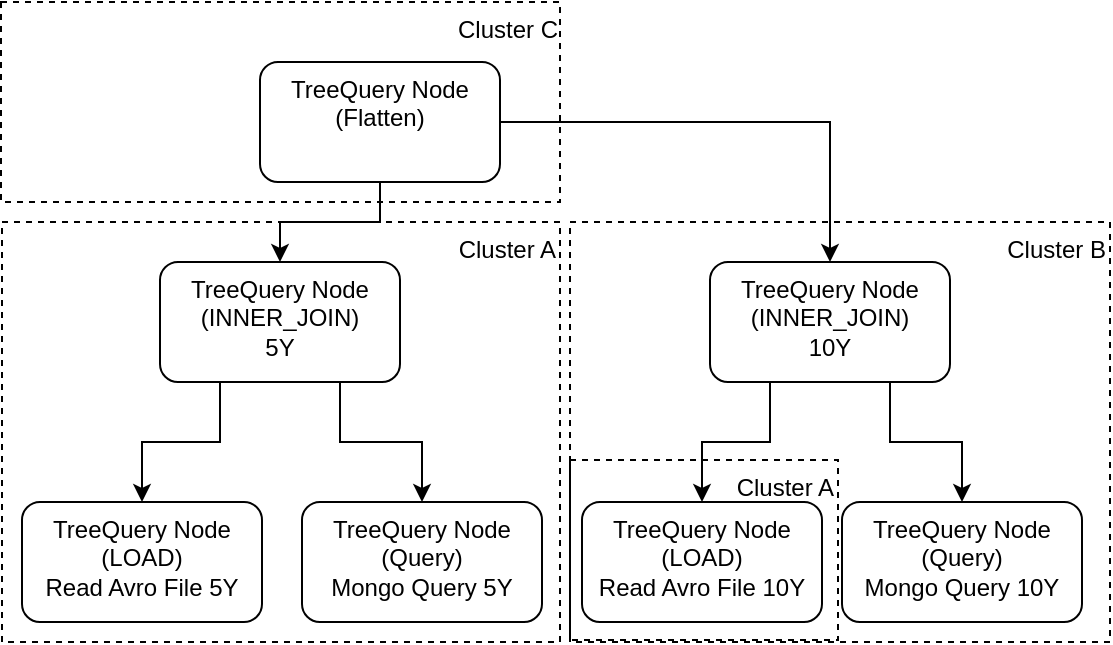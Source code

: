 <mxfile version="12.7.4" type="device"><diagram id="nB_W8n0aA75IsPRDnLlk" name="Page-1"><mxGraphModel dx="677" dy="375" grid="1" gridSize="10" guides="1" tooltips="1" connect="1" arrows="1" fold="1" page="1" pageScale="1" pageWidth="850" pageHeight="1100" math="0" shadow="0"><root><mxCell id="0"/><mxCell id="1" parent="0"/><mxCell id="jiRbldAYGESy-HFnpfH8-17" value="Cluster B" style="rounded=0;whiteSpace=wrap;html=1;fillColor=none;dashed=1;verticalAlign=top;align=right;" vertex="1" parent="1"><mxGeometry x="305" y="170" width="270" height="210" as="geometry"/></mxCell><mxCell id="jiRbldAYGESy-HFnpfH8-18" value="Cluster A" style="rounded=0;whiteSpace=wrap;html=1;fillColor=none;dashed=1;verticalAlign=top;align=right;" vertex="1" parent="1"><mxGeometry x="21" y="170" width="279" height="210" as="geometry"/></mxCell><mxCell id="jiRbldAYGESy-HFnpfH8-5" style="edgeStyle=orthogonalEdgeStyle;rounded=0;orthogonalLoop=1;jettySize=auto;html=1;entryX=0.5;entryY=0;entryDx=0;entryDy=0;" edge="1" parent="1" source="jiRbldAYGESy-HFnpfH8-1" target="jiRbldAYGESy-HFnpfH8-2"><mxGeometry relative="1" as="geometry"/></mxCell><mxCell id="jiRbldAYGESy-HFnpfH8-6" style="edgeStyle=orthogonalEdgeStyle;rounded=0;orthogonalLoop=1;jettySize=auto;html=1;exitX=1;exitY=0.5;exitDx=0;exitDy=0;entryX=0.5;entryY=0;entryDx=0;entryDy=0;" edge="1" parent="1" source="jiRbldAYGESy-HFnpfH8-1" target="jiRbldAYGESy-HFnpfH8-3"><mxGeometry relative="1" as="geometry"/></mxCell><mxCell id="jiRbldAYGESy-HFnpfH8-1" value="TreeQuery Node&lt;br&gt;(Flatten)" style="rounded=1;whiteSpace=wrap;html=1;verticalAlign=top;" vertex="1" parent="1"><mxGeometry x="150" y="90" width="120" height="60" as="geometry"/></mxCell><mxCell id="jiRbldAYGESy-HFnpfH8-8" value="" style="edgeStyle=orthogonalEdgeStyle;rounded=0;orthogonalLoop=1;jettySize=auto;html=1;exitX=0.25;exitY=1;exitDx=0;exitDy=0;" edge="1" parent="1" source="jiRbldAYGESy-HFnpfH8-2" target="jiRbldAYGESy-HFnpfH8-7"><mxGeometry relative="1" as="geometry"/></mxCell><mxCell id="jiRbldAYGESy-HFnpfH8-12" style="edgeStyle=orthogonalEdgeStyle;rounded=0;orthogonalLoop=1;jettySize=auto;html=1;entryX=0.5;entryY=0;entryDx=0;entryDy=0;exitX=0.75;exitY=1;exitDx=0;exitDy=0;" edge="1" parent="1" source="jiRbldAYGESy-HFnpfH8-2" target="jiRbldAYGESy-HFnpfH8-11"><mxGeometry relative="1" as="geometry"/></mxCell><mxCell id="jiRbldAYGESy-HFnpfH8-2" value="TreeQuery Node&lt;br&gt;(INNER_JOIN)&lt;br&gt;5Y" style="rounded=1;whiteSpace=wrap;html=1;verticalAlign=top;" vertex="1" parent="1"><mxGeometry x="100" y="190" width="120" height="60" as="geometry"/></mxCell><mxCell id="jiRbldAYGESy-HFnpfH8-7" value="TreeQuery Node&lt;br&gt;(LOAD)&lt;br&gt;Read Avro File 5Y" style="rounded=1;whiteSpace=wrap;html=1;verticalAlign=top;" vertex="1" parent="1"><mxGeometry x="31" y="310" width="120" height="60" as="geometry"/></mxCell><mxCell id="jiRbldAYGESy-HFnpfH8-16" style="edgeStyle=orthogonalEdgeStyle;rounded=0;orthogonalLoop=1;jettySize=auto;html=1;entryX=0.5;entryY=0;entryDx=0;entryDy=0;exitX=0.75;exitY=1;exitDx=0;exitDy=0;" edge="1" parent="1" source="jiRbldAYGESy-HFnpfH8-3" target="jiRbldAYGESy-HFnpfH8-14"><mxGeometry relative="1" as="geometry"/></mxCell><mxCell id="jiRbldAYGESy-HFnpfH8-3" value="TreeQuery Node&lt;br&gt;(INNER_JOIN)&lt;br&gt;10Y" style="rounded=1;whiteSpace=wrap;html=1;verticalAlign=top;" vertex="1" parent="1"><mxGeometry x="375" y="190" width="120" height="60" as="geometry"/></mxCell><mxCell id="jiRbldAYGESy-HFnpfH8-11" value="TreeQuery Node&lt;br&gt;(Query)&lt;br&gt;Mongo Query 5Y" style="rounded=1;whiteSpace=wrap;html=1;verticalAlign=top;" vertex="1" parent="1"><mxGeometry x="171" y="310" width="120" height="60" as="geometry"/></mxCell><mxCell id="jiRbldAYGESy-HFnpfH8-13" value="TreeQuery Node&lt;br&gt;(LOAD)&lt;br&gt;Read Avro File 10Y" style="rounded=1;whiteSpace=wrap;html=1;verticalAlign=top;" vertex="1" parent="1"><mxGeometry x="311" y="310" width="120" height="60" as="geometry"/></mxCell><mxCell id="jiRbldAYGESy-HFnpfH8-14" value="TreeQuery Node&lt;br&gt;(Query)&lt;br&gt;Mongo Query 10Y" style="rounded=1;whiteSpace=wrap;html=1;verticalAlign=top;" vertex="1" parent="1"><mxGeometry x="441" y="310" width="120" height="60" as="geometry"/></mxCell><mxCell id="jiRbldAYGESy-HFnpfH8-20" value="Cluster C" style="rounded=0;whiteSpace=wrap;html=1;fillColor=none;dashed=1;verticalAlign=top;align=right;" vertex="1" parent="1"><mxGeometry x="20.5" y="60" width="279.5" height="100" as="geometry"/></mxCell><mxCell id="jiRbldAYGESy-HFnpfH8-21" value="Cluster A" style="rounded=0;whiteSpace=wrap;html=1;fillColor=none;dashed=1;verticalAlign=top;align=right;" vertex="1" parent="1"><mxGeometry x="305" y="289" width="134" height="90" as="geometry"/></mxCell><mxCell id="jiRbldAYGESy-HFnpfH8-22" style="edgeStyle=orthogonalEdgeStyle;rounded=0;orthogonalLoop=1;jettySize=auto;html=1;exitX=0.25;exitY=1;exitDx=0;exitDy=0;entryX=0.5;entryY=0;entryDx=0;entryDy=0;" edge="1" parent="1" source="jiRbldAYGESy-HFnpfH8-3" target="jiRbldAYGESy-HFnpfH8-13"><mxGeometry relative="1" as="geometry"><mxPoint x="405" y="250" as="sourcePoint"/><mxPoint x="371" y="310" as="targetPoint"/></mxGeometry></mxCell></root></mxGraphModel></diagram></mxfile>